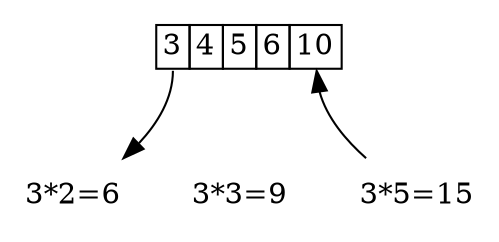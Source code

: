 digraph G{
	margin="0"
	node[shape=plaintext]
	n[shape=plaintext,
      label=<<table BORDER="0" CELLBORDER="1" CELLSPACING="0">
      <tr><td port="head">3</td><td>4</td><td>5</td><td>6</td><td port="tail">10</td></tr></table>>]
	x1[label="3*2=6", style=filled, color=white];
	x2[label="3*3=9", style=filled, color=white];
	x3[label="3*5=15", style=filled, color=white];
	n:head->x1;
	x1->x2->x3[style=invis];
	x3->n:tail;
	{rank = same; x1; x2; x3}
}
